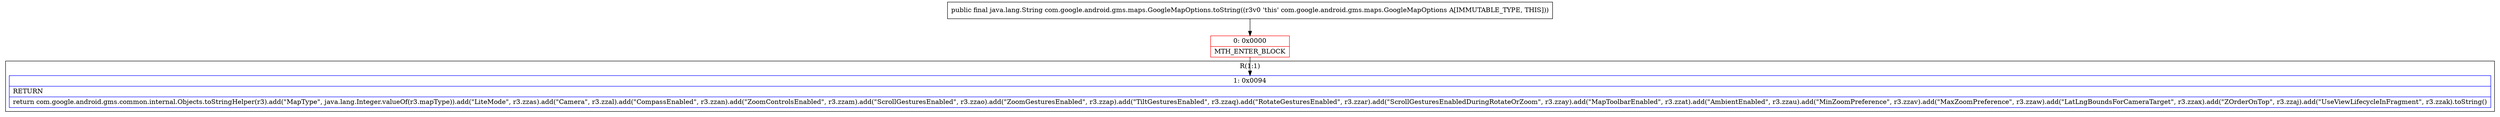 digraph "CFG forcom.google.android.gms.maps.GoogleMapOptions.toString()Ljava\/lang\/String;" {
subgraph cluster_Region_638567842 {
label = "R(1:1)";
node [shape=record,color=blue];
Node_1 [shape=record,label="{1\:\ 0x0094|RETURN\l|return com.google.android.gms.common.internal.Objects.toStringHelper(r3).add(\"MapType\", java.lang.Integer.valueOf(r3.mapType)).add(\"LiteMode\", r3.zzas).add(\"Camera\", r3.zzal).add(\"CompassEnabled\", r3.zzan).add(\"ZoomControlsEnabled\", r3.zzam).add(\"ScrollGesturesEnabled\", r3.zzao).add(\"ZoomGesturesEnabled\", r3.zzap).add(\"TiltGesturesEnabled\", r3.zzaq).add(\"RotateGesturesEnabled\", r3.zzar).add(\"ScrollGesturesEnabledDuringRotateOrZoom\", r3.zzay).add(\"MapToolbarEnabled\", r3.zzat).add(\"AmbientEnabled\", r3.zzau).add(\"MinZoomPreference\", r3.zzav).add(\"MaxZoomPreference\", r3.zzaw).add(\"LatLngBoundsForCameraTarget\", r3.zzax).add(\"ZOrderOnTop\", r3.zzaj).add(\"UseViewLifecycleInFragment\", r3.zzak).toString()\l}"];
}
Node_0 [shape=record,color=red,label="{0\:\ 0x0000|MTH_ENTER_BLOCK\l}"];
MethodNode[shape=record,label="{public final java.lang.String com.google.android.gms.maps.GoogleMapOptions.toString((r3v0 'this' com.google.android.gms.maps.GoogleMapOptions A[IMMUTABLE_TYPE, THIS])) }"];
MethodNode -> Node_0;
Node_0 -> Node_1;
}

